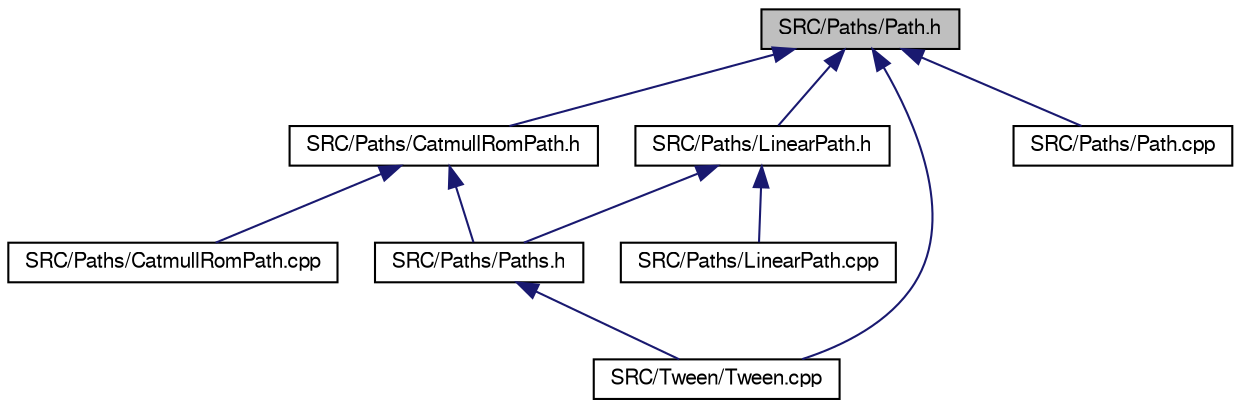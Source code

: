 digraph "SRC/Paths/Path.h"
{
  bgcolor="transparent";
  edge [fontname="FreeSans",fontsize="10",labelfontname="FreeSans",labelfontsize="10"];
  node [fontname="FreeSans",fontsize="10",shape=record];
  Node1 [label="SRC/Paths/Path.h",height=0.2,width=0.4,color="black", fillcolor="grey75", style="filled" fontcolor="black"];
  Node1 -> Node2 [dir="back",color="midnightblue",fontsize="10",style="solid",fontname="FreeSans"];
  Node2 [label="SRC/Paths/CatmullRomPath.h",height=0.2,width=0.4,color="black",URL="$CatmullRomPath_8h.html"];
  Node2 -> Node3 [dir="back",color="midnightblue",fontsize="10",style="solid",fontname="FreeSans"];
  Node3 [label="SRC/Paths/CatmullRomPath.cpp",height=0.2,width=0.4,color="black",URL="$CatmullRomPath_8cpp.html"];
  Node2 -> Node4 [dir="back",color="midnightblue",fontsize="10",style="solid",fontname="FreeSans"];
  Node4 [label="SRC/Paths/Paths.h",height=0.2,width=0.4,color="black",URL="$Paths_8h.html"];
  Node4 -> Node5 [dir="back",color="midnightblue",fontsize="10",style="solid",fontname="FreeSans"];
  Node5 [label="SRC/Tween/Tween.cpp",height=0.2,width=0.4,color="black",URL="$Tween_8cpp.html"];
  Node1 -> Node6 [dir="back",color="midnightblue",fontsize="10",style="solid",fontname="FreeSans"];
  Node6 [label="SRC/Paths/LinearPath.h",height=0.2,width=0.4,color="black",URL="$LinearPath_8h.html"];
  Node6 -> Node7 [dir="back",color="midnightblue",fontsize="10",style="solid",fontname="FreeSans"];
  Node7 [label="SRC/Paths/LinearPath.cpp",height=0.2,width=0.4,color="black",URL="$LinearPath_8cpp.html"];
  Node6 -> Node4 [dir="back",color="midnightblue",fontsize="10",style="solid",fontname="FreeSans"];
  Node1 -> Node8 [dir="back",color="midnightblue",fontsize="10",style="solid",fontname="FreeSans"];
  Node8 [label="SRC/Paths/Path.cpp",height=0.2,width=0.4,color="black",URL="$Path_8cpp.html"];
  Node1 -> Node5 [dir="back",color="midnightblue",fontsize="10",style="solid",fontname="FreeSans"];
}
